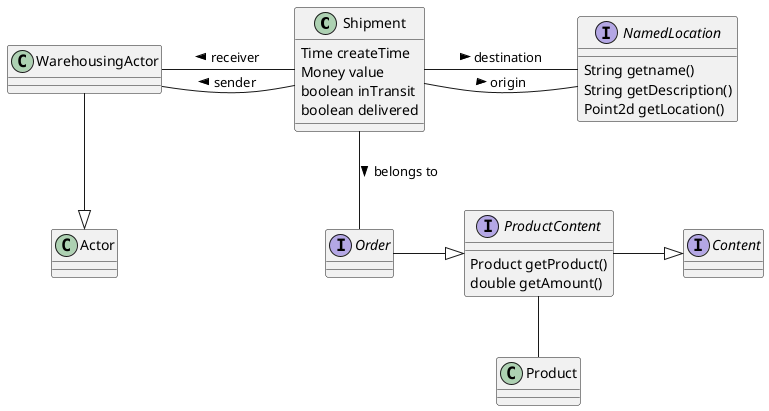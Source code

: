 @startuml

skinparam nodesep 70

class Shipment {
  Time createTime
  Money value
  boolean inTransit
  boolean delivered
}

interface NamedLocation {
  String getname()
  String getDescription()
  Point2d getLocation()
}

interface Order {
}

interface ProductContent {
  Product getProduct()
  double getAmount()
}

interface Content {
}

Shipment -l- WarehousingActor : > sender
Shipment -l- WarehousingActor : > receiver

Shipment -r- NamedLocation : > origin
Shipment -r- NamedLocation : > destination

Shipment -d- Order : > belongs to

WarehousingActor -d-|> Actor
Order -r-|> ProductContent
ProductContent -r-|> Content
ProductContent -d- Product

@enduml

